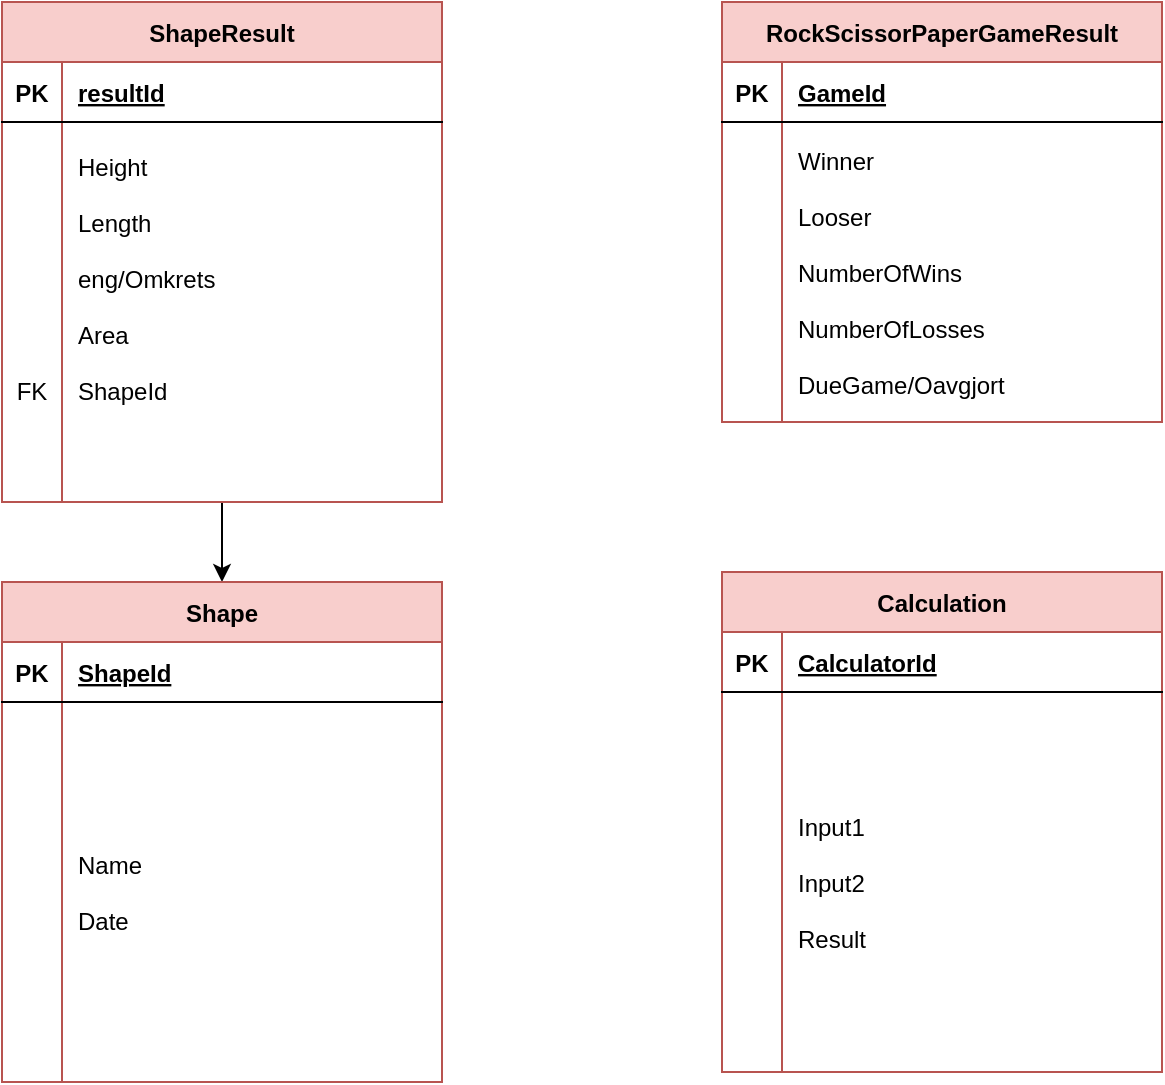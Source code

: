 <mxfile version="20.6.2" type="device"><diagram id="n25lftzC01n3alcy3_S2" name="Sida-1"><mxGraphModel dx="747" dy="1007" grid="1" gridSize="10" guides="1" tooltips="1" connect="1" arrows="1" fold="1" page="1" pageScale="1" pageWidth="827" pageHeight="1169" math="0" shadow="0"><root><mxCell id="0"/><mxCell id="1" parent="0"/><mxCell id="q6SKKDD4T3wVvWJob-ZP-19" style="edgeStyle=orthogonalEdgeStyle;rounded=0;orthogonalLoop=1;jettySize=auto;html=1;" edge="1" parent="1" source="OS7sKEbMhiJ--WGNKMLG-3" target="q6SKKDD4T3wVvWJob-ZP-1"><mxGeometry relative="1" as="geometry"/></mxCell><mxCell id="OS7sKEbMhiJ--WGNKMLG-3" value="ShapeResult" style="shape=table;startSize=30;container=1;collapsible=1;childLayout=tableLayout;fixedRows=1;rowLines=0;fontStyle=1;align=center;resizeLast=1;fillColor=#f8cecc;strokeColor=#b85450;" parent="1" vertex="1"><mxGeometry x="70" y="50" width="220" height="250" as="geometry"/></mxCell><mxCell id="OS7sKEbMhiJ--WGNKMLG-4" value="" style="shape=tableRow;horizontal=0;startSize=0;swimlaneHead=0;swimlaneBody=0;fillColor=none;collapsible=0;dropTarget=0;points=[[0,0.5],[1,0.5]];portConstraint=eastwest;top=0;left=0;right=0;bottom=1;" parent="OS7sKEbMhiJ--WGNKMLG-3" vertex="1"><mxGeometry y="30" width="220" height="30" as="geometry"/></mxCell><mxCell id="OS7sKEbMhiJ--WGNKMLG-5" value="PK" style="shape=partialRectangle;connectable=0;fillColor=none;top=0;left=0;bottom=0;right=0;fontStyle=1;overflow=hidden;" parent="OS7sKEbMhiJ--WGNKMLG-4" vertex="1"><mxGeometry width="30" height="30" as="geometry"><mxRectangle width="30" height="30" as="alternateBounds"/></mxGeometry></mxCell><mxCell id="OS7sKEbMhiJ--WGNKMLG-6" value="resultId" style="shape=partialRectangle;connectable=0;fillColor=none;top=0;left=0;bottom=0;right=0;align=left;spacingLeft=6;fontStyle=5;overflow=hidden;" parent="OS7sKEbMhiJ--WGNKMLG-4" vertex="1"><mxGeometry x="30" width="190" height="30" as="geometry"><mxRectangle width="190" height="30" as="alternateBounds"/></mxGeometry></mxCell><mxCell id="OS7sKEbMhiJ--WGNKMLG-7" value="" style="shape=tableRow;horizontal=0;startSize=0;swimlaneHead=0;swimlaneBody=0;fillColor=none;collapsible=0;dropTarget=0;points=[[0,0.5],[1,0.5]];portConstraint=eastwest;top=0;left=0;right=0;bottom=0;" parent="OS7sKEbMhiJ--WGNKMLG-3" vertex="1"><mxGeometry y="60" width="220" height="170" as="geometry"/></mxCell><mxCell id="OS7sKEbMhiJ--WGNKMLG-8" value="&#10;&#10;&#10;&#10;&#10;&#10;&#10;FK" style="shape=partialRectangle;connectable=0;fillColor=none;top=0;left=0;bottom=0;right=0;editable=1;overflow=hidden;" parent="OS7sKEbMhiJ--WGNKMLG-7" vertex="1"><mxGeometry width="30" height="170" as="geometry"><mxRectangle width="30" height="170" as="alternateBounds"/></mxGeometry></mxCell><mxCell id="OS7sKEbMhiJ--WGNKMLG-9" value="Height&#10;&#10;Length&#10;&#10;eng/Omkrets&#10;&#10;Area&#10;&#10;ShapeId&#10;" style="shape=partialRectangle;connectable=0;fillColor=none;top=0;left=0;bottom=0;right=0;align=left;spacingLeft=6;overflow=hidden;" parent="OS7sKEbMhiJ--WGNKMLG-7" vertex="1"><mxGeometry x="30" width="190" height="170" as="geometry"><mxRectangle width="190" height="170" as="alternateBounds"/></mxGeometry></mxCell><mxCell id="OS7sKEbMhiJ--WGNKMLG-10" value="" style="shape=tableRow;horizontal=0;startSize=0;swimlaneHead=0;swimlaneBody=0;fillColor=none;collapsible=0;dropTarget=0;points=[[0,0.5],[1,0.5]];portConstraint=eastwest;top=0;left=0;right=0;bottom=0;" parent="OS7sKEbMhiJ--WGNKMLG-3" vertex="1"><mxGeometry y="230" width="220" height="20" as="geometry"/></mxCell><mxCell id="OS7sKEbMhiJ--WGNKMLG-11" value="" style="shape=partialRectangle;connectable=0;fillColor=none;top=0;left=0;bottom=0;right=0;editable=1;overflow=hidden;" parent="OS7sKEbMhiJ--WGNKMLG-10" vertex="1"><mxGeometry width="30" height="20" as="geometry"><mxRectangle width="30" height="20" as="alternateBounds"/></mxGeometry></mxCell><mxCell id="OS7sKEbMhiJ--WGNKMLG-12" value="" style="shape=partialRectangle;connectable=0;fillColor=none;top=0;left=0;bottom=0;right=0;align=left;spacingLeft=6;overflow=hidden;" parent="OS7sKEbMhiJ--WGNKMLG-10" vertex="1"><mxGeometry x="30" width="190" height="20" as="geometry"><mxRectangle width="190" height="20" as="alternateBounds"/></mxGeometry></mxCell><mxCell id="q6SKKDD4T3wVvWJob-ZP-1" value="Shape" style="shape=table;startSize=30;container=1;collapsible=1;childLayout=tableLayout;fixedRows=1;rowLines=0;fontStyle=1;align=center;resizeLast=1;fillColor=#f8cecc;strokeColor=#b85450;" vertex="1" parent="1"><mxGeometry x="70" y="340" width="220" height="250" as="geometry"/></mxCell><mxCell id="q6SKKDD4T3wVvWJob-ZP-2" value="" style="shape=tableRow;horizontal=0;startSize=0;swimlaneHead=0;swimlaneBody=0;fillColor=none;collapsible=0;dropTarget=0;points=[[0,0.5],[1,0.5]];portConstraint=eastwest;top=0;left=0;right=0;bottom=1;" vertex="1" parent="q6SKKDD4T3wVvWJob-ZP-1"><mxGeometry y="30" width="220" height="30" as="geometry"/></mxCell><mxCell id="q6SKKDD4T3wVvWJob-ZP-3" value="PK" style="shape=partialRectangle;connectable=0;fillColor=none;top=0;left=0;bottom=0;right=0;fontStyle=1;overflow=hidden;" vertex="1" parent="q6SKKDD4T3wVvWJob-ZP-2"><mxGeometry width="30" height="30" as="geometry"><mxRectangle width="30" height="30" as="alternateBounds"/></mxGeometry></mxCell><mxCell id="q6SKKDD4T3wVvWJob-ZP-4" value="ShapeId" style="shape=partialRectangle;connectable=0;fillColor=none;top=0;left=0;bottom=0;right=0;align=left;spacingLeft=6;fontStyle=5;overflow=hidden;" vertex="1" parent="q6SKKDD4T3wVvWJob-ZP-2"><mxGeometry x="30" width="190" height="30" as="geometry"><mxRectangle width="190" height="30" as="alternateBounds"/></mxGeometry></mxCell><mxCell id="q6SKKDD4T3wVvWJob-ZP-11" value="" style="shape=tableRow;horizontal=0;startSize=0;swimlaneHead=0;swimlaneBody=0;fillColor=none;collapsible=0;dropTarget=0;points=[[0,0.5],[1,0.5]];portConstraint=eastwest;top=0;left=0;right=0;bottom=0;" vertex="1" parent="q6SKKDD4T3wVvWJob-ZP-1"><mxGeometry y="60" width="220" height="190" as="geometry"/></mxCell><mxCell id="q6SKKDD4T3wVvWJob-ZP-12" value="" style="shape=partialRectangle;connectable=0;fillColor=none;top=0;left=0;bottom=0;right=0;editable=1;overflow=hidden;" vertex="1" parent="q6SKKDD4T3wVvWJob-ZP-11"><mxGeometry width="30" height="190" as="geometry"><mxRectangle width="30" height="190" as="alternateBounds"/></mxGeometry></mxCell><mxCell id="q6SKKDD4T3wVvWJob-ZP-13" value="Name&#10;&#10;Date" style="shape=partialRectangle;connectable=0;fillColor=none;top=0;left=0;bottom=0;right=0;align=left;spacingLeft=6;overflow=hidden;" vertex="1" parent="q6SKKDD4T3wVvWJob-ZP-11"><mxGeometry x="30" width="190" height="190" as="geometry"><mxRectangle width="190" height="190" as="alternateBounds"/></mxGeometry></mxCell><mxCell id="q6SKKDD4T3wVvWJob-ZP-15" value="" style="shape=tableRow;horizontal=0;startSize=0;swimlaneHead=0;swimlaneBody=0;fillColor=none;collapsible=0;dropTarget=0;points=[[0,0.5],[1,0.5]];portConstraint=eastwest;top=0;left=0;right=0;bottom=0;" vertex="1" parent="1"><mxGeometry x="110" y="490" width="220" height="20" as="geometry"/></mxCell><mxCell id="q6SKKDD4T3wVvWJob-ZP-16" value="" style="shape=partialRectangle;connectable=0;fillColor=none;top=0;left=0;bottom=0;right=0;editable=1;overflow=hidden;" vertex="1" parent="q6SKKDD4T3wVvWJob-ZP-15"><mxGeometry width="30" height="20" as="geometry"><mxRectangle width="30" height="20" as="alternateBounds"/></mxGeometry></mxCell><mxCell id="q6SKKDD4T3wVvWJob-ZP-22" value="RockScissorPaperGameResult" style="shape=table;startSize=30;container=1;collapsible=1;childLayout=tableLayout;fixedRows=1;rowLines=0;fontStyle=1;align=center;resizeLast=1;fillColor=#f8cecc;strokeColor=#b85450;" vertex="1" parent="1"><mxGeometry x="430" y="50" width="220" height="210" as="geometry"/></mxCell><mxCell id="q6SKKDD4T3wVvWJob-ZP-23" value="" style="shape=tableRow;horizontal=0;startSize=0;swimlaneHead=0;swimlaneBody=0;fillColor=none;collapsible=0;dropTarget=0;points=[[0,0.5],[1,0.5]];portConstraint=eastwest;top=0;left=0;right=0;bottom=1;" vertex="1" parent="q6SKKDD4T3wVvWJob-ZP-22"><mxGeometry y="30" width="220" height="30" as="geometry"/></mxCell><mxCell id="q6SKKDD4T3wVvWJob-ZP-24" value="PK" style="shape=partialRectangle;connectable=0;fillColor=none;top=0;left=0;bottom=0;right=0;fontStyle=1;overflow=hidden;" vertex="1" parent="q6SKKDD4T3wVvWJob-ZP-23"><mxGeometry width="30" height="30" as="geometry"><mxRectangle width="30" height="30" as="alternateBounds"/></mxGeometry></mxCell><mxCell id="q6SKKDD4T3wVvWJob-ZP-25" value="GameId" style="shape=partialRectangle;connectable=0;fillColor=none;top=0;left=0;bottom=0;right=0;align=left;spacingLeft=6;fontStyle=5;overflow=hidden;" vertex="1" parent="q6SKKDD4T3wVvWJob-ZP-23"><mxGeometry x="30" width="190" height="30" as="geometry"><mxRectangle width="190" height="30" as="alternateBounds"/></mxGeometry></mxCell><mxCell id="q6SKKDD4T3wVvWJob-ZP-26" value="" style="shape=tableRow;horizontal=0;startSize=0;swimlaneHead=0;swimlaneBody=0;fillColor=none;collapsible=0;dropTarget=0;points=[[0,0.5],[1,0.5]];portConstraint=eastwest;top=0;left=0;right=0;bottom=0;" vertex="1" parent="q6SKKDD4T3wVvWJob-ZP-22"><mxGeometry y="60" width="220" height="150" as="geometry"/></mxCell><mxCell id="q6SKKDD4T3wVvWJob-ZP-27" value="" style="shape=partialRectangle;connectable=0;fillColor=none;top=0;left=0;bottom=0;right=0;editable=1;overflow=hidden;" vertex="1" parent="q6SKKDD4T3wVvWJob-ZP-26"><mxGeometry width="30" height="150" as="geometry"><mxRectangle width="30" height="150" as="alternateBounds"/></mxGeometry></mxCell><mxCell id="q6SKKDD4T3wVvWJob-ZP-28" value="Winner&#10;&#10;Looser&#10;&#10;NumberOfWins&#10;&#10;NumberOfLosses&#10;&#10;DueGame/Oavgjort" style="shape=partialRectangle;connectable=0;fillColor=none;top=0;left=0;bottom=0;right=0;align=left;spacingLeft=6;overflow=hidden;" vertex="1" parent="q6SKKDD4T3wVvWJob-ZP-26"><mxGeometry x="30" width="190" height="150" as="geometry"><mxRectangle width="190" height="150" as="alternateBounds"/></mxGeometry></mxCell><mxCell id="q6SKKDD4T3wVvWJob-ZP-29" value="Calculation" style="shape=table;startSize=30;container=1;collapsible=1;childLayout=tableLayout;fixedRows=1;rowLines=0;fontStyle=1;align=center;resizeLast=1;fillColor=#f8cecc;strokeColor=#b85450;" vertex="1" parent="1"><mxGeometry x="430" y="335" width="220" height="250" as="geometry"/></mxCell><mxCell id="q6SKKDD4T3wVvWJob-ZP-30" value="" style="shape=tableRow;horizontal=0;startSize=0;swimlaneHead=0;swimlaneBody=0;fillColor=none;collapsible=0;dropTarget=0;points=[[0,0.5],[1,0.5]];portConstraint=eastwest;top=0;left=0;right=0;bottom=1;" vertex="1" parent="q6SKKDD4T3wVvWJob-ZP-29"><mxGeometry y="30" width="220" height="30" as="geometry"/></mxCell><mxCell id="q6SKKDD4T3wVvWJob-ZP-31" value="PK" style="shape=partialRectangle;connectable=0;fillColor=none;top=0;left=0;bottom=0;right=0;fontStyle=1;overflow=hidden;" vertex="1" parent="q6SKKDD4T3wVvWJob-ZP-30"><mxGeometry width="30" height="30" as="geometry"><mxRectangle width="30" height="30" as="alternateBounds"/></mxGeometry></mxCell><mxCell id="q6SKKDD4T3wVvWJob-ZP-32" value="CalculatorId" style="shape=partialRectangle;connectable=0;fillColor=none;top=0;left=0;bottom=0;right=0;align=left;spacingLeft=6;fontStyle=5;overflow=hidden;" vertex="1" parent="q6SKKDD4T3wVvWJob-ZP-30"><mxGeometry x="30" width="190" height="30" as="geometry"><mxRectangle width="190" height="30" as="alternateBounds"/></mxGeometry></mxCell><mxCell id="q6SKKDD4T3wVvWJob-ZP-33" value="" style="shape=tableRow;horizontal=0;startSize=0;swimlaneHead=0;swimlaneBody=0;fillColor=none;collapsible=0;dropTarget=0;points=[[0,0.5],[1,0.5]];portConstraint=eastwest;top=0;left=0;right=0;bottom=0;" vertex="1" parent="q6SKKDD4T3wVvWJob-ZP-29"><mxGeometry y="60" width="220" height="190" as="geometry"/></mxCell><mxCell id="q6SKKDD4T3wVvWJob-ZP-34" value="" style="shape=partialRectangle;connectable=0;fillColor=none;top=0;left=0;bottom=0;right=0;editable=1;overflow=hidden;" vertex="1" parent="q6SKKDD4T3wVvWJob-ZP-33"><mxGeometry width="30" height="190" as="geometry"><mxRectangle width="30" height="190" as="alternateBounds"/></mxGeometry></mxCell><mxCell id="q6SKKDD4T3wVvWJob-ZP-35" value="Input1&#10;&#10;Input2&#10;&#10;Result" style="shape=partialRectangle;connectable=0;fillColor=none;top=0;left=0;bottom=0;right=0;align=left;spacingLeft=6;overflow=hidden;" vertex="1" parent="q6SKKDD4T3wVvWJob-ZP-33"><mxGeometry x="30" width="190" height="190" as="geometry"><mxRectangle width="190" height="190" as="alternateBounds"/></mxGeometry></mxCell></root></mxGraphModel></diagram></mxfile>